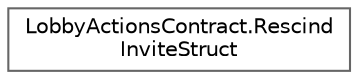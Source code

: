 digraph "Graphical Class Hierarchy"
{
 // LATEX_PDF_SIZE
  bgcolor="transparent";
  edge [fontname=Helvetica,fontsize=10,labelfontname=Helvetica,labelfontsize=10];
  node [fontname=Helvetica,fontsize=10,shape=box,height=0.2,width=0.4];
  rankdir="LR";
  Node0 [id="Node000000",label="LobbyActionsContract.Rescind\lInviteStruct",height=0.2,width=0.4,color="grey40", fillcolor="white", style="filled",URL="$struct_lobby_actions_contract_1_1_rescind_invite_struct.html",tooltip="Created:"];
}

